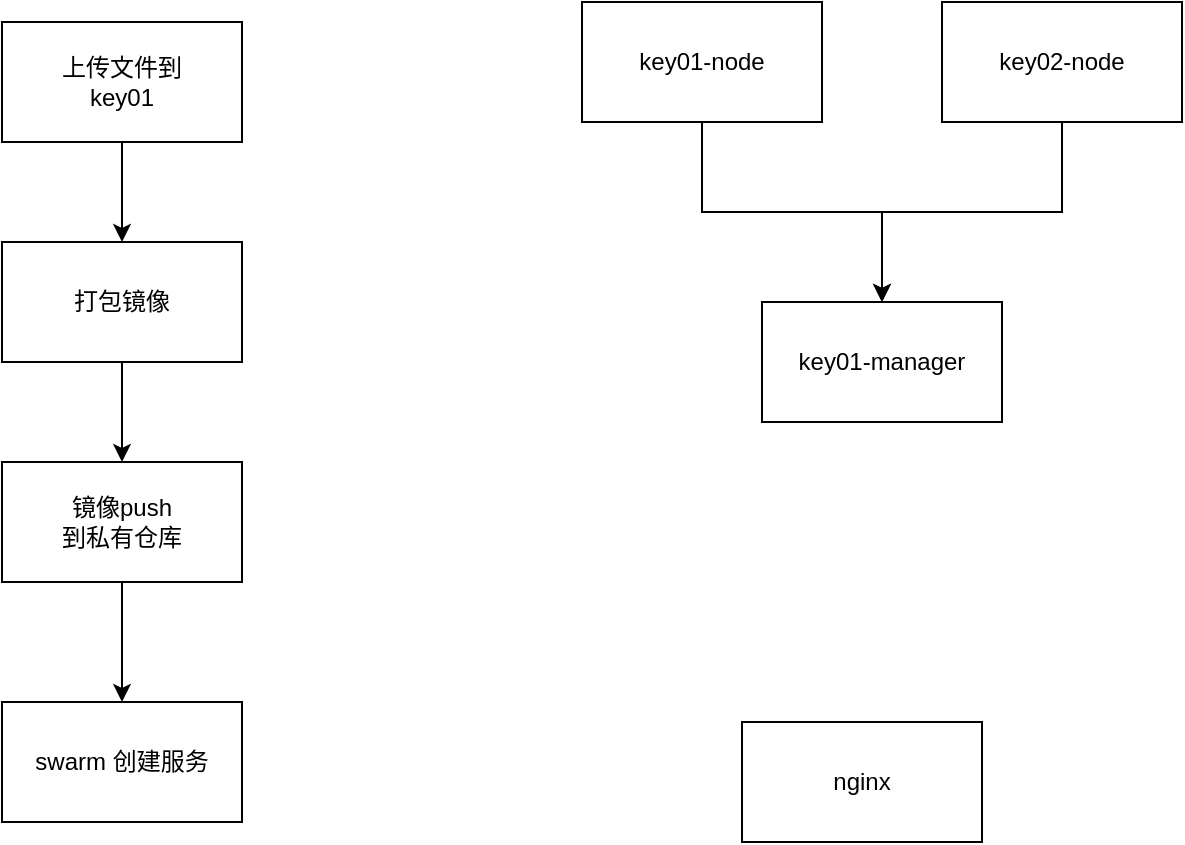 <mxfile version="16.6.8" type="github">
  <diagram id="C5RBs43oDa-KdzZeNtuy" name="Page-1">
    <mxGraphModel dx="868" dy="438" grid="1" gridSize="10" guides="1" tooltips="1" connect="1" arrows="1" fold="1" page="1" pageScale="1" pageWidth="827" pageHeight="1169" math="0" shadow="0">
      <root>
        <mxCell id="WIyWlLk6GJQsqaUBKTNV-0" />
        <mxCell id="WIyWlLk6GJQsqaUBKTNV-1" parent="WIyWlLk6GJQsqaUBKTNV-0" />
        <mxCell id="UHdT1vjz96gjRIfkw4Vw-2" value="" style="edgeStyle=orthogonalEdgeStyle;rounded=0;orthogonalLoop=1;jettySize=auto;html=1;" edge="1" parent="WIyWlLk6GJQsqaUBKTNV-1" source="UHdT1vjz96gjRIfkw4Vw-0" target="UHdT1vjz96gjRIfkw4Vw-1">
          <mxGeometry relative="1" as="geometry" />
        </mxCell>
        <mxCell id="UHdT1vjz96gjRIfkw4Vw-0" value="上传文件到&lt;br&gt;key01" style="rounded=0;whiteSpace=wrap;html=1;" vertex="1" parent="WIyWlLk6GJQsqaUBKTNV-1">
          <mxGeometry x="200" y="200" width="120" height="60" as="geometry" />
        </mxCell>
        <mxCell id="UHdT1vjz96gjRIfkw4Vw-4" value="" style="edgeStyle=orthogonalEdgeStyle;rounded=0;orthogonalLoop=1;jettySize=auto;html=1;" edge="1" parent="WIyWlLk6GJQsqaUBKTNV-1" source="UHdT1vjz96gjRIfkw4Vw-1" target="UHdT1vjz96gjRIfkw4Vw-3">
          <mxGeometry relative="1" as="geometry" />
        </mxCell>
        <mxCell id="UHdT1vjz96gjRIfkw4Vw-1" value="打包镜像" style="rounded=0;whiteSpace=wrap;html=1;" vertex="1" parent="WIyWlLk6GJQsqaUBKTNV-1">
          <mxGeometry x="200" y="310" width="120" height="60" as="geometry" />
        </mxCell>
        <mxCell id="UHdT1vjz96gjRIfkw4Vw-6" value="" style="edgeStyle=orthogonalEdgeStyle;rounded=0;orthogonalLoop=1;jettySize=auto;html=1;" edge="1" parent="WIyWlLk6GJQsqaUBKTNV-1" source="UHdT1vjz96gjRIfkw4Vw-3" target="UHdT1vjz96gjRIfkw4Vw-5">
          <mxGeometry relative="1" as="geometry" />
        </mxCell>
        <mxCell id="UHdT1vjz96gjRIfkw4Vw-3" value="镜像push&lt;br&gt;到私有仓库" style="rounded=0;whiteSpace=wrap;html=1;" vertex="1" parent="WIyWlLk6GJQsqaUBKTNV-1">
          <mxGeometry x="200" y="420" width="120" height="60" as="geometry" />
        </mxCell>
        <mxCell id="UHdT1vjz96gjRIfkw4Vw-5" value="swarm 创建服务" style="rounded=0;whiteSpace=wrap;html=1;" vertex="1" parent="WIyWlLk6GJQsqaUBKTNV-1">
          <mxGeometry x="200" y="540" width="120" height="60" as="geometry" />
        </mxCell>
        <mxCell id="UHdT1vjz96gjRIfkw4Vw-10" value="" style="edgeStyle=orthogonalEdgeStyle;rounded=0;orthogonalLoop=1;jettySize=auto;html=1;" edge="1" parent="WIyWlLk6GJQsqaUBKTNV-1" source="UHdT1vjz96gjRIfkw4Vw-7" target="UHdT1vjz96gjRIfkw4Vw-9">
          <mxGeometry relative="1" as="geometry" />
        </mxCell>
        <mxCell id="UHdT1vjz96gjRIfkw4Vw-7" value="key01-node" style="rounded=0;whiteSpace=wrap;html=1;" vertex="1" parent="WIyWlLk6GJQsqaUBKTNV-1">
          <mxGeometry x="490" y="190" width="120" height="60" as="geometry" />
        </mxCell>
        <mxCell id="UHdT1vjz96gjRIfkw4Vw-11" style="edgeStyle=orthogonalEdgeStyle;rounded=0;orthogonalLoop=1;jettySize=auto;html=1;" edge="1" parent="WIyWlLk6GJQsqaUBKTNV-1" source="UHdT1vjz96gjRIfkw4Vw-8" target="UHdT1vjz96gjRIfkw4Vw-9">
          <mxGeometry relative="1" as="geometry" />
        </mxCell>
        <mxCell id="UHdT1vjz96gjRIfkw4Vw-8" value="key02-node" style="rounded=0;whiteSpace=wrap;html=1;" vertex="1" parent="WIyWlLk6GJQsqaUBKTNV-1">
          <mxGeometry x="670" y="190" width="120" height="60" as="geometry" />
        </mxCell>
        <mxCell id="UHdT1vjz96gjRIfkw4Vw-9" value="key01-manager" style="whiteSpace=wrap;html=1;rounded=0;" vertex="1" parent="WIyWlLk6GJQsqaUBKTNV-1">
          <mxGeometry x="580" y="340" width="120" height="60" as="geometry" />
        </mxCell>
        <mxCell id="UHdT1vjz96gjRIfkw4Vw-12" value="nginx" style="rounded=0;whiteSpace=wrap;html=1;" vertex="1" parent="WIyWlLk6GJQsqaUBKTNV-1">
          <mxGeometry x="570" y="550" width="120" height="60" as="geometry" />
        </mxCell>
      </root>
    </mxGraphModel>
  </diagram>
</mxfile>
